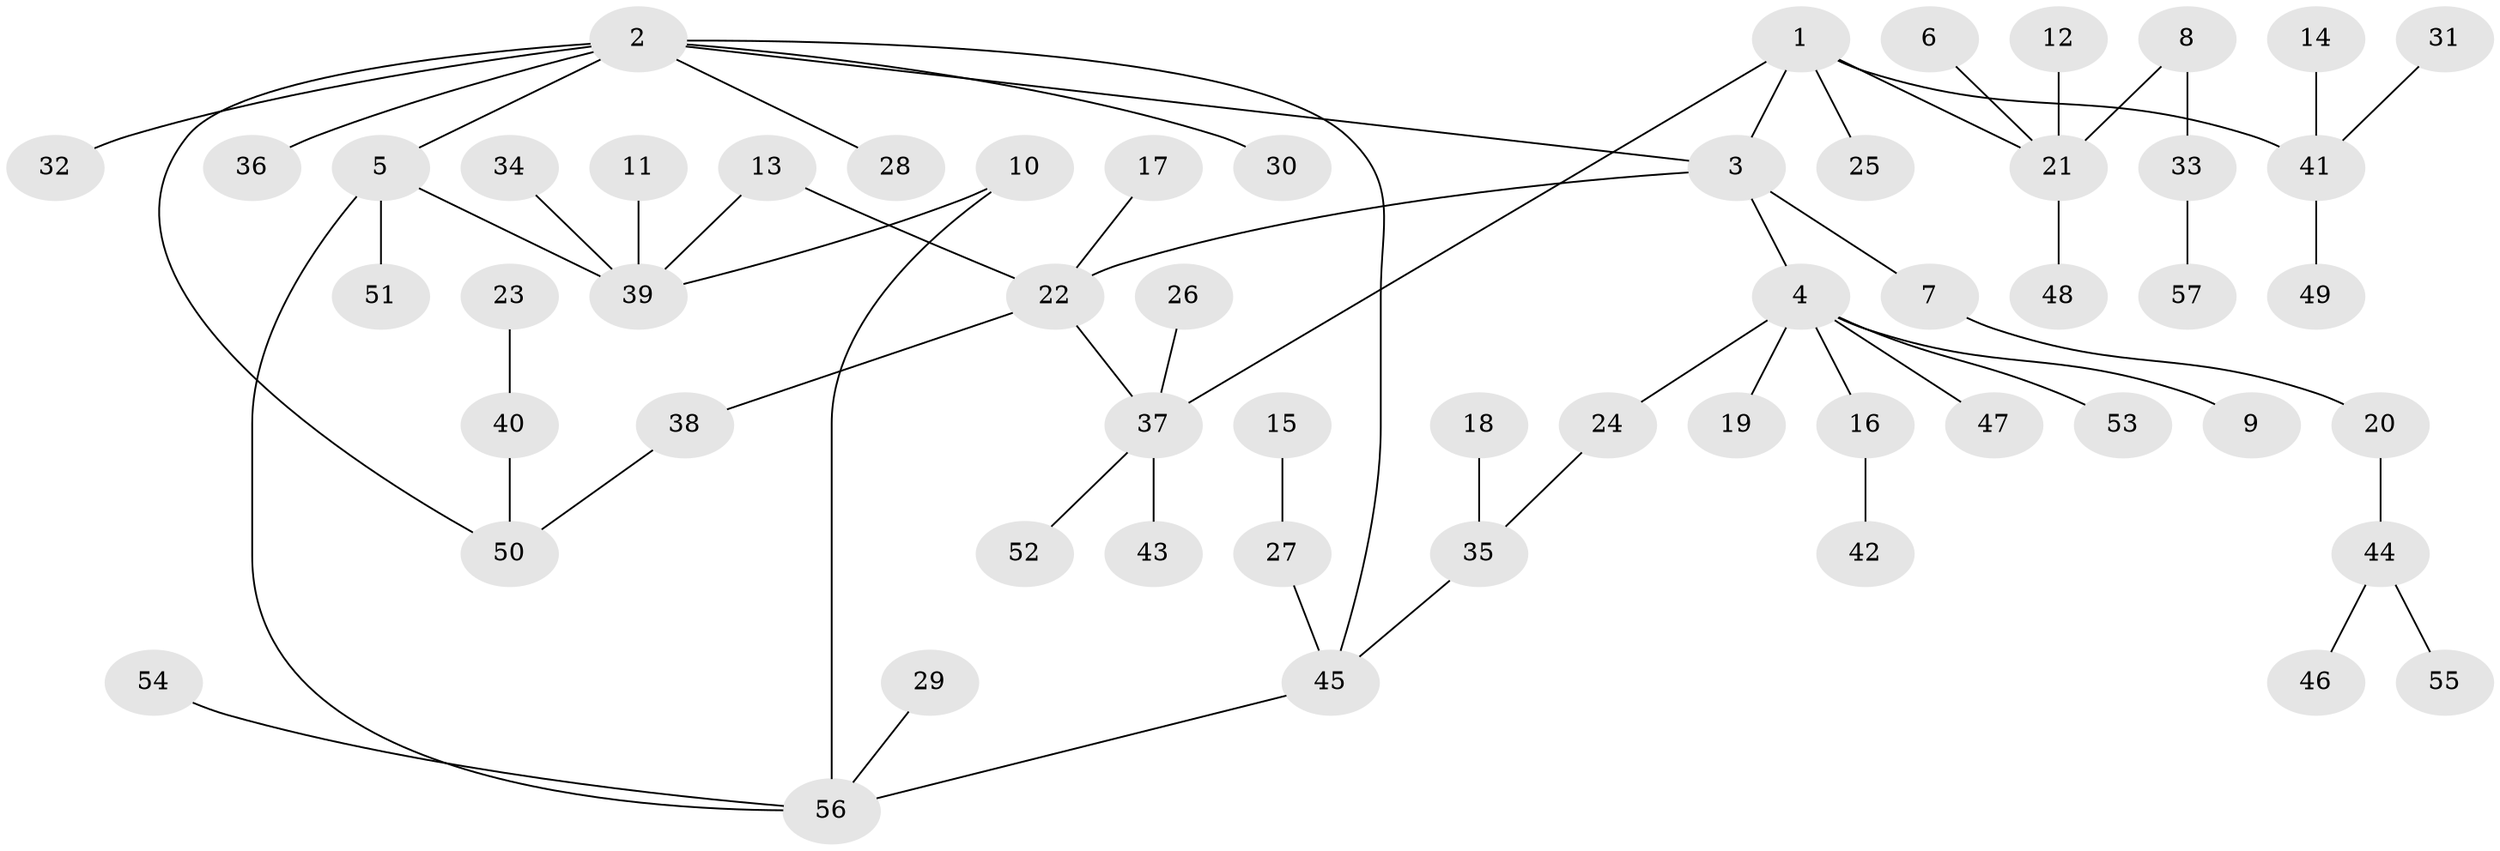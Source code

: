 // original degree distribution, {5: 0.05263157894736842, 4: 0.05263157894736842, 1: 0.43859649122807015, 6: 0.02631578947368421, 2: 0.2719298245614035, 3: 0.15789473684210525}
// Generated by graph-tools (version 1.1) at 2025/25/03/09/25 03:25:31]
// undirected, 57 vertices, 62 edges
graph export_dot {
graph [start="1"]
  node [color=gray90,style=filled];
  1;
  2;
  3;
  4;
  5;
  6;
  7;
  8;
  9;
  10;
  11;
  12;
  13;
  14;
  15;
  16;
  17;
  18;
  19;
  20;
  21;
  22;
  23;
  24;
  25;
  26;
  27;
  28;
  29;
  30;
  31;
  32;
  33;
  34;
  35;
  36;
  37;
  38;
  39;
  40;
  41;
  42;
  43;
  44;
  45;
  46;
  47;
  48;
  49;
  50;
  51;
  52;
  53;
  54;
  55;
  56;
  57;
  1 -- 3 [weight=1.0];
  1 -- 21 [weight=1.0];
  1 -- 25 [weight=1.0];
  1 -- 37 [weight=1.0];
  1 -- 41 [weight=1.0];
  2 -- 3 [weight=1.0];
  2 -- 5 [weight=1.0];
  2 -- 28 [weight=1.0];
  2 -- 30 [weight=1.0];
  2 -- 32 [weight=1.0];
  2 -- 36 [weight=1.0];
  2 -- 45 [weight=1.0];
  2 -- 50 [weight=1.0];
  3 -- 4 [weight=1.0];
  3 -- 7 [weight=1.0];
  3 -- 22 [weight=1.0];
  4 -- 9 [weight=1.0];
  4 -- 16 [weight=1.0];
  4 -- 19 [weight=1.0];
  4 -- 24 [weight=1.0];
  4 -- 47 [weight=1.0];
  4 -- 53 [weight=1.0];
  5 -- 39 [weight=1.0];
  5 -- 51 [weight=1.0];
  5 -- 56 [weight=1.0];
  6 -- 21 [weight=1.0];
  7 -- 20 [weight=1.0];
  8 -- 21 [weight=1.0];
  8 -- 33 [weight=1.0];
  10 -- 39 [weight=1.0];
  10 -- 56 [weight=1.0];
  11 -- 39 [weight=1.0];
  12 -- 21 [weight=1.0];
  13 -- 22 [weight=1.0];
  13 -- 39 [weight=1.0];
  14 -- 41 [weight=1.0];
  15 -- 27 [weight=1.0];
  16 -- 42 [weight=1.0];
  17 -- 22 [weight=1.0];
  18 -- 35 [weight=1.0];
  20 -- 44 [weight=1.0];
  21 -- 48 [weight=1.0];
  22 -- 37 [weight=1.0];
  22 -- 38 [weight=1.0];
  23 -- 40 [weight=1.0];
  24 -- 35 [weight=1.0];
  26 -- 37 [weight=1.0];
  27 -- 45 [weight=1.0];
  29 -- 56 [weight=1.0];
  31 -- 41 [weight=1.0];
  33 -- 57 [weight=1.0];
  34 -- 39 [weight=1.0];
  35 -- 45 [weight=1.0];
  37 -- 43 [weight=1.0];
  37 -- 52 [weight=1.0];
  38 -- 50 [weight=1.0];
  40 -- 50 [weight=1.0];
  41 -- 49 [weight=1.0];
  44 -- 46 [weight=1.0];
  44 -- 55 [weight=1.0];
  45 -- 56 [weight=1.0];
  54 -- 56 [weight=1.0];
}

